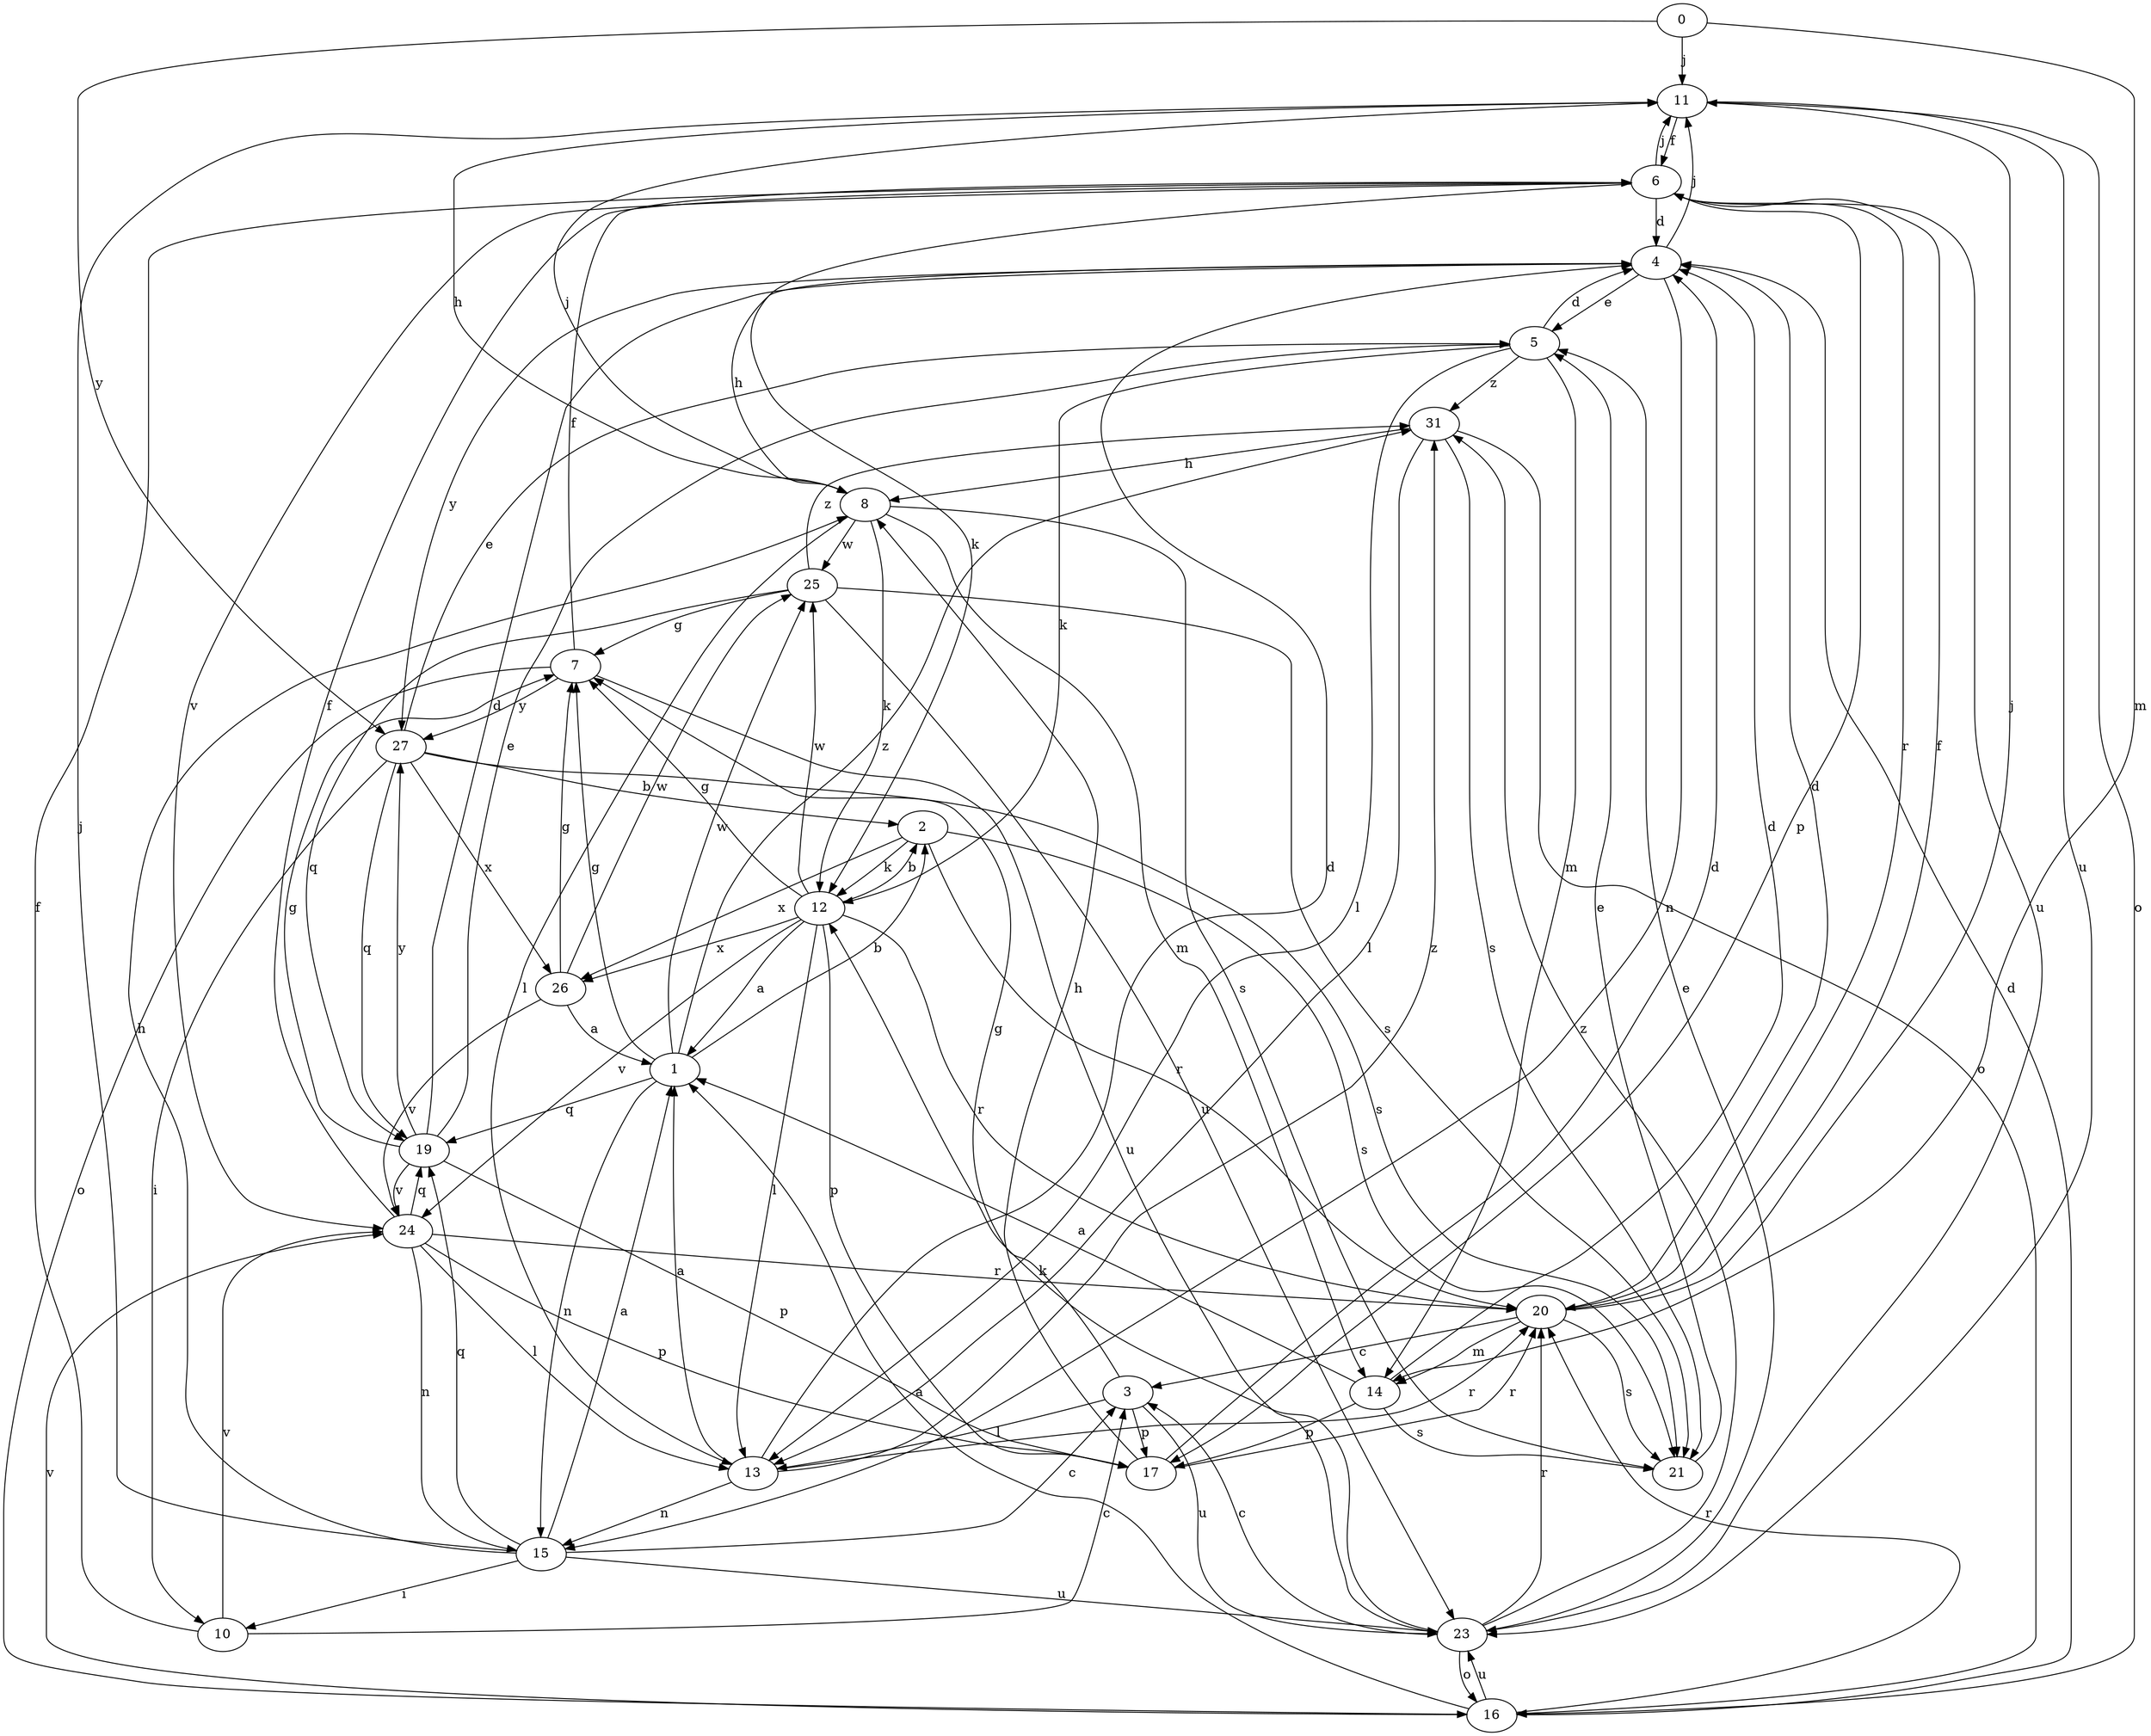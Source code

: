 strict digraph  {
0;
1;
2;
3;
4;
5;
6;
7;
8;
10;
11;
12;
13;
14;
15;
16;
17;
19;
20;
21;
23;
24;
25;
26;
27;
31;
0 -> 11  [label=j];
0 -> 14  [label=m];
0 -> 27  [label=y];
1 -> 2  [label=b];
1 -> 7  [label=g];
1 -> 15  [label=n];
1 -> 19  [label=q];
1 -> 25  [label=w];
1 -> 31  [label=z];
2 -> 12  [label=k];
2 -> 20  [label=r];
2 -> 21  [label=s];
2 -> 26  [label=x];
3 -> 7  [label=g];
3 -> 13  [label=l];
3 -> 17  [label=p];
3 -> 23  [label=u];
4 -> 5  [label=e];
4 -> 8  [label=h];
4 -> 11  [label=j];
4 -> 15  [label=n];
4 -> 27  [label=y];
5 -> 4  [label=d];
5 -> 12  [label=k];
5 -> 13  [label=l];
5 -> 14  [label=m];
5 -> 31  [label=z];
6 -> 4  [label=d];
6 -> 11  [label=j];
6 -> 12  [label=k];
6 -> 17  [label=p];
6 -> 20  [label=r];
6 -> 23  [label=u];
6 -> 24  [label=v];
7 -> 6  [label=f];
7 -> 16  [label=o];
7 -> 23  [label=u];
7 -> 27  [label=y];
8 -> 11  [label=j];
8 -> 12  [label=k];
8 -> 13  [label=l];
8 -> 14  [label=m];
8 -> 21  [label=s];
8 -> 25  [label=w];
10 -> 3  [label=c];
10 -> 6  [label=f];
10 -> 24  [label=v];
11 -> 6  [label=f];
11 -> 8  [label=h];
11 -> 16  [label=o];
11 -> 23  [label=u];
12 -> 1  [label=a];
12 -> 2  [label=b];
12 -> 7  [label=g];
12 -> 13  [label=l];
12 -> 17  [label=p];
12 -> 20  [label=r];
12 -> 24  [label=v];
12 -> 25  [label=w];
12 -> 26  [label=x];
13 -> 1  [label=a];
13 -> 4  [label=d];
13 -> 15  [label=n];
13 -> 20  [label=r];
13 -> 31  [label=z];
14 -> 1  [label=a];
14 -> 4  [label=d];
14 -> 17  [label=p];
14 -> 21  [label=s];
15 -> 1  [label=a];
15 -> 3  [label=c];
15 -> 8  [label=h];
15 -> 10  [label=i];
15 -> 11  [label=j];
15 -> 19  [label=q];
15 -> 23  [label=u];
16 -> 1  [label=a];
16 -> 4  [label=d];
16 -> 20  [label=r];
16 -> 23  [label=u];
16 -> 24  [label=v];
17 -> 4  [label=d];
17 -> 8  [label=h];
17 -> 20  [label=r];
19 -> 4  [label=d];
19 -> 5  [label=e];
19 -> 7  [label=g];
19 -> 17  [label=p];
19 -> 24  [label=v];
19 -> 27  [label=y];
20 -> 3  [label=c];
20 -> 4  [label=d];
20 -> 6  [label=f];
20 -> 11  [label=j];
20 -> 14  [label=m];
20 -> 21  [label=s];
21 -> 5  [label=e];
23 -> 3  [label=c];
23 -> 5  [label=e];
23 -> 12  [label=k];
23 -> 16  [label=o];
23 -> 20  [label=r];
23 -> 31  [label=z];
24 -> 6  [label=f];
24 -> 13  [label=l];
24 -> 15  [label=n];
24 -> 17  [label=p];
24 -> 19  [label=q];
24 -> 20  [label=r];
25 -> 7  [label=g];
25 -> 19  [label=q];
25 -> 21  [label=s];
25 -> 23  [label=u];
25 -> 31  [label=z];
26 -> 1  [label=a];
26 -> 7  [label=g];
26 -> 24  [label=v];
26 -> 25  [label=w];
27 -> 2  [label=b];
27 -> 5  [label=e];
27 -> 10  [label=i];
27 -> 19  [label=q];
27 -> 21  [label=s];
27 -> 26  [label=x];
31 -> 8  [label=h];
31 -> 13  [label=l];
31 -> 16  [label=o];
31 -> 21  [label=s];
}
